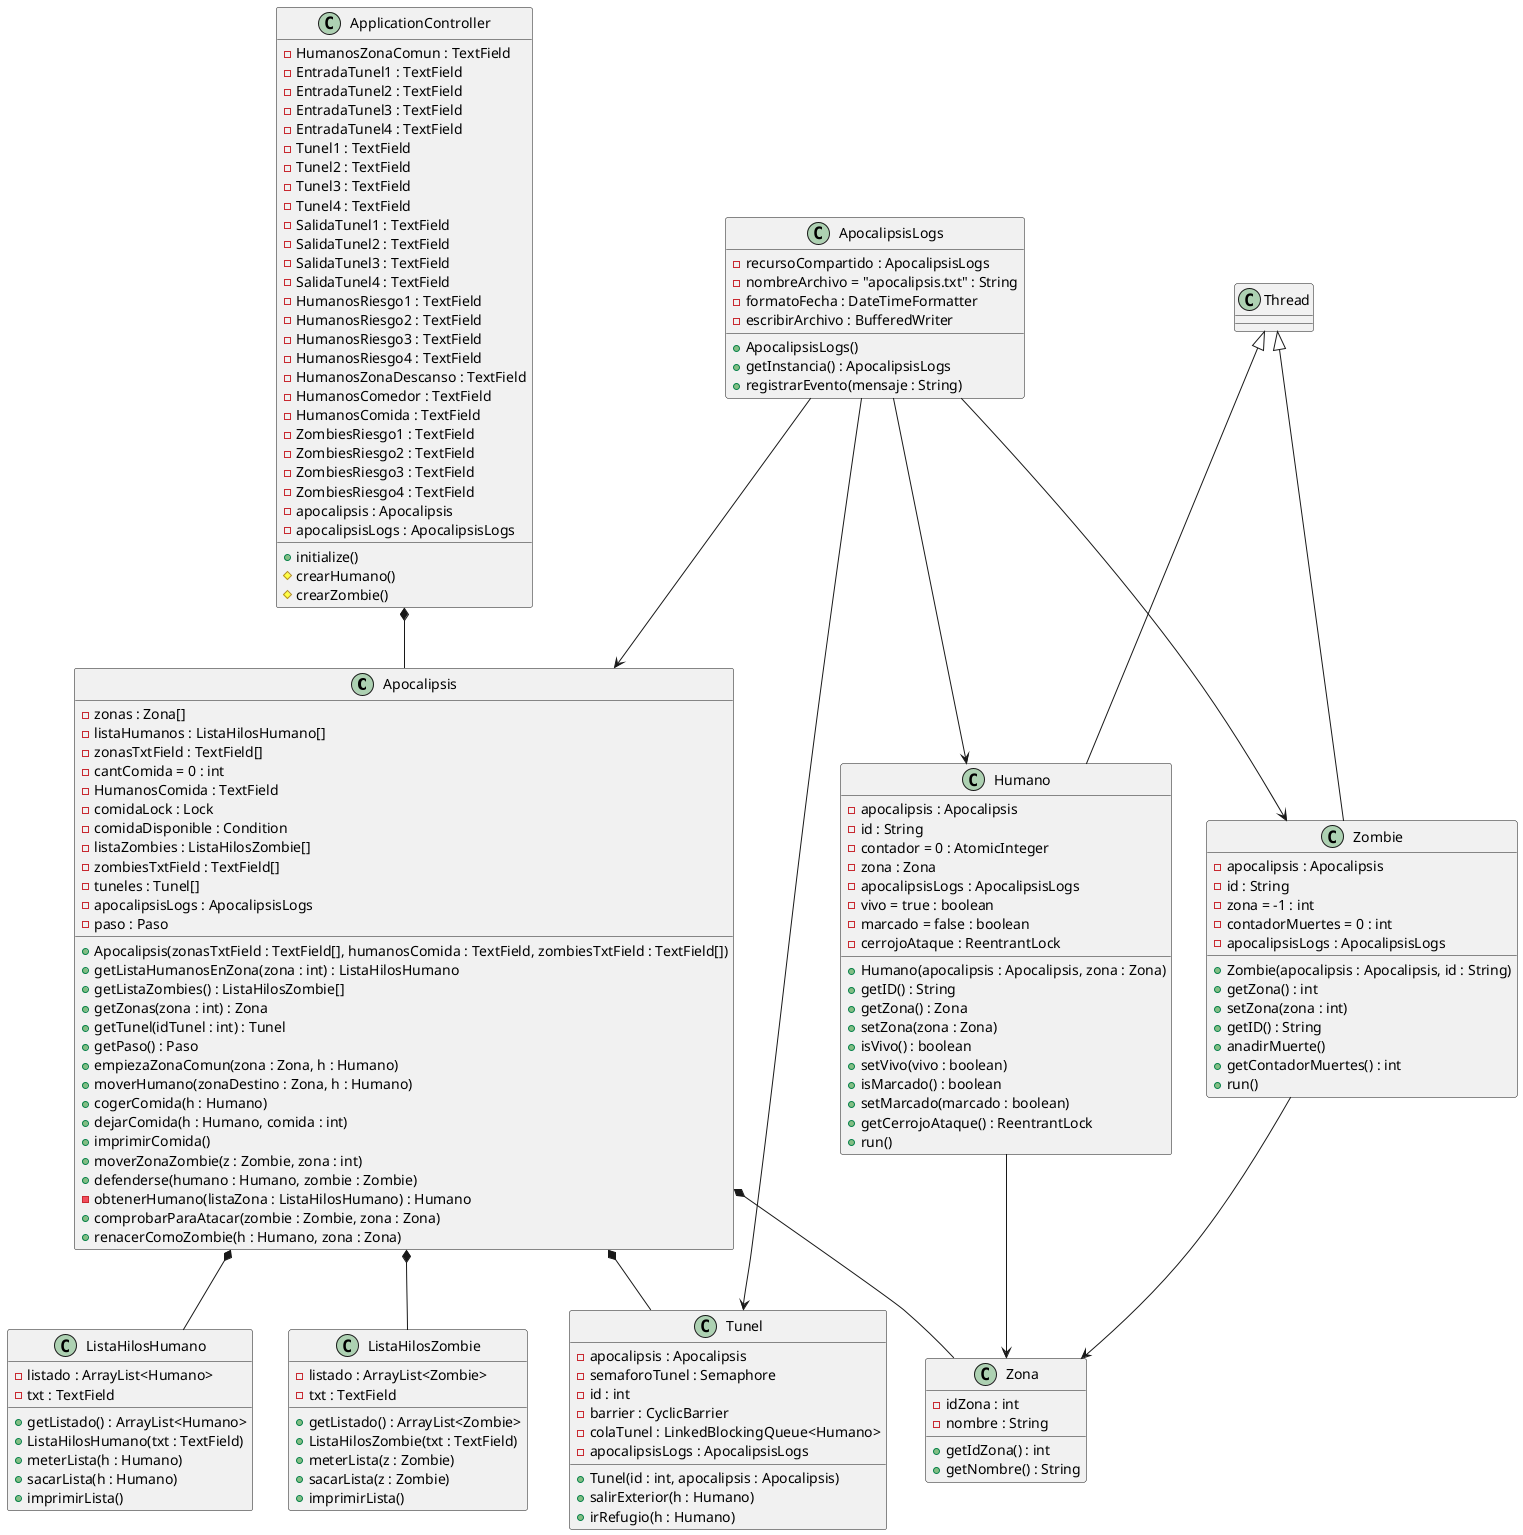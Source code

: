 @startuml
'https://plantuml.com/class-diagram

class Apocalipsis
class ApocalipsisLogs
class ApplicationController
class Humano
class ListaHilosHumano
class ListaHilosZombie
class Tunel
class Zombie
class Zona

class Zona{
-idZona : int
-nombre : String
+getIdZona() : int
+getNombre() : String
}

class ListaHilosHumano{
-listado : ArrayList<Humano>
-txt : TextField
+getListado() : ArrayList<Humano>
+ListaHilosHumano(txt : TextField)
+meterLista(h : Humano)
+sacarLista(h : Humano)
+imprimirLista()
}

class ListaHilosZombie{
-listado : ArrayList<Zombie>
-txt : TextField
+getListado() : ArrayList<Zombie>
+ListaHilosZombie(txt : TextField)
+meterLista(z : Zombie)
+sacarLista(z : Zombie)
+imprimirLista()
}

class Tunel{
-apocalipsis : Apocalipsis
-semaforoTunel : Semaphore
-id : int
-barrier : CyclicBarrier
-colaTunel : LinkedBlockingQueue<Humano>
-apocalipsisLogs : ApocalipsisLogs
+Tunel(id : int, apocalipsis : Apocalipsis)
+salirExterior(h : Humano)
+irRefugio(h : Humano)
}

class Apocalipsis{
-zonas : Zona[]
-listaHumanos : ListaHilosHumano[]
-zonasTxtField : TextField[]
-cantComida = 0 : int
-HumanosComida : TextField
-comidaLock : Lock
-comidaDisponible : Condition
-listaZombies : ListaHilosZombie[]
-zombiesTxtField : TextField[]
-tuneles : Tunel[]
-apocalipsisLogs : ApocalipsisLogs
-paso : Paso

+Apocalipsis(zonasTxtField : TextField[], humanosComida : TextField, zombiesTxtField : TextField[])
+getListaHumanosEnZona(zona : int) : ListaHilosHumano
+getListaZombies() : ListaHilosZombie[]
+getZonas(zona : int) : Zona
+getTunel(idTunel : int) : Tunel
+getPaso() : Paso
+empiezaZonaComun(zona : Zona, h : Humano)
+moverHumano(zonaDestino : Zona, h : Humano)
+cogerComida(h : Humano)
+dejarComida(h : Humano, comida : int)
+imprimirComida()
+moverZonaZombie(z : Zombie, zona : int)
+defenderse(humano : Humano, zombie : Zombie)
-obtenerHumano(listaZona : ListaHilosHumano) : Humano
+comprobarParaAtacar(zombie : Zombie, zona : Zona)
+renacerComoZombie(h : Humano, zona : Zona)
}

class Humano extends Thread {
-apocalipsis : Apocalipsis
-id : String
-contador = 0 : AtomicInteger
-zona : Zona
-apocalipsisLogs : ApocalipsisLogs
-vivo = true : boolean
-marcado = false : boolean
-cerrojoAtaque : ReentrantLock
+Humano(apocalipsis : Apocalipsis, zona : Zona)
+getID() : String
+getZona() : Zona
+setZona(zona : Zona)
+isVivo() : boolean
+setVivo(vivo : boolean)
+isMarcado() : boolean
+setMarcado(marcado : boolean)
+getCerrojoAtaque() : ReentrantLock
+run()
}

class Zombie extends Thread{
-apocalipsis : Apocalipsis
-id : String
-zona = -1 : int
-contadorMuertes = 0 : int
-apocalipsisLogs : ApocalipsisLogs
+Zombie(apocalipsis : Apocalipsis, id : String)
+getZona() : int
+setZona(zona : int)
+getID() : String
+anadirMuerte()
+getContadorMuertes() : int
+run()
}

class ApocalipsisLogs{
-recursoCompartido : ApocalipsisLogs
-nombreArchivo = "apocalipsis.txt" : String
-formatoFecha : DateTimeFormatter
-escribirArchivo : BufferedWriter
+ApocalipsisLogs()
+getInstancia() : ApocalipsisLogs
+registrarEvento(mensaje : String)
}

class ApplicationController{
-HumanosZonaComun : TextField
-EntradaTunel1 : TextField
-EntradaTunel2 : TextField
-EntradaTunel3 : TextField
-EntradaTunel4 : TextField
-Tunel1 : TextField
-Tunel2 : TextField
-Tunel3 : TextField
-Tunel4 : TextField
-SalidaTunel1 : TextField
-SalidaTunel2 : TextField
-SalidaTunel3 : TextField
-SalidaTunel4 : TextField
-HumanosRiesgo1 : TextField
-HumanosRiesgo2 : TextField
-HumanosRiesgo3 : TextField
-HumanosRiesgo4 : TextField
-HumanosZonaDescanso : TextField
-HumanosComedor : TextField
-HumanosComida : TextField
-ZombiesRiesgo1 : TextField
-ZombiesRiesgo2 : TextField
-ZombiesRiesgo3 : TextField
-ZombiesRiesgo4 : TextField
-apocalipsis : Apocalipsis
-apocalipsisLogs : ApocalipsisLogs
+initialize()
#crearHumano()
#crearZombie()
}

Apocalipsis *-- Zona
Apocalipsis *-- ListaHilosHumano
Apocalipsis *-- ListaHilosZombie
Apocalipsis *-- Tunel
Humano --> Zona
Zombie --> Zona
ApplicationController *-- Apocalipsis
ApocalipsisLogs --> Apocalipsis
ApocalipsisLogs --> Humano
ApocalipsisLogs --> Zombie
ApocalipsisLogs --> Tunel


@enduml